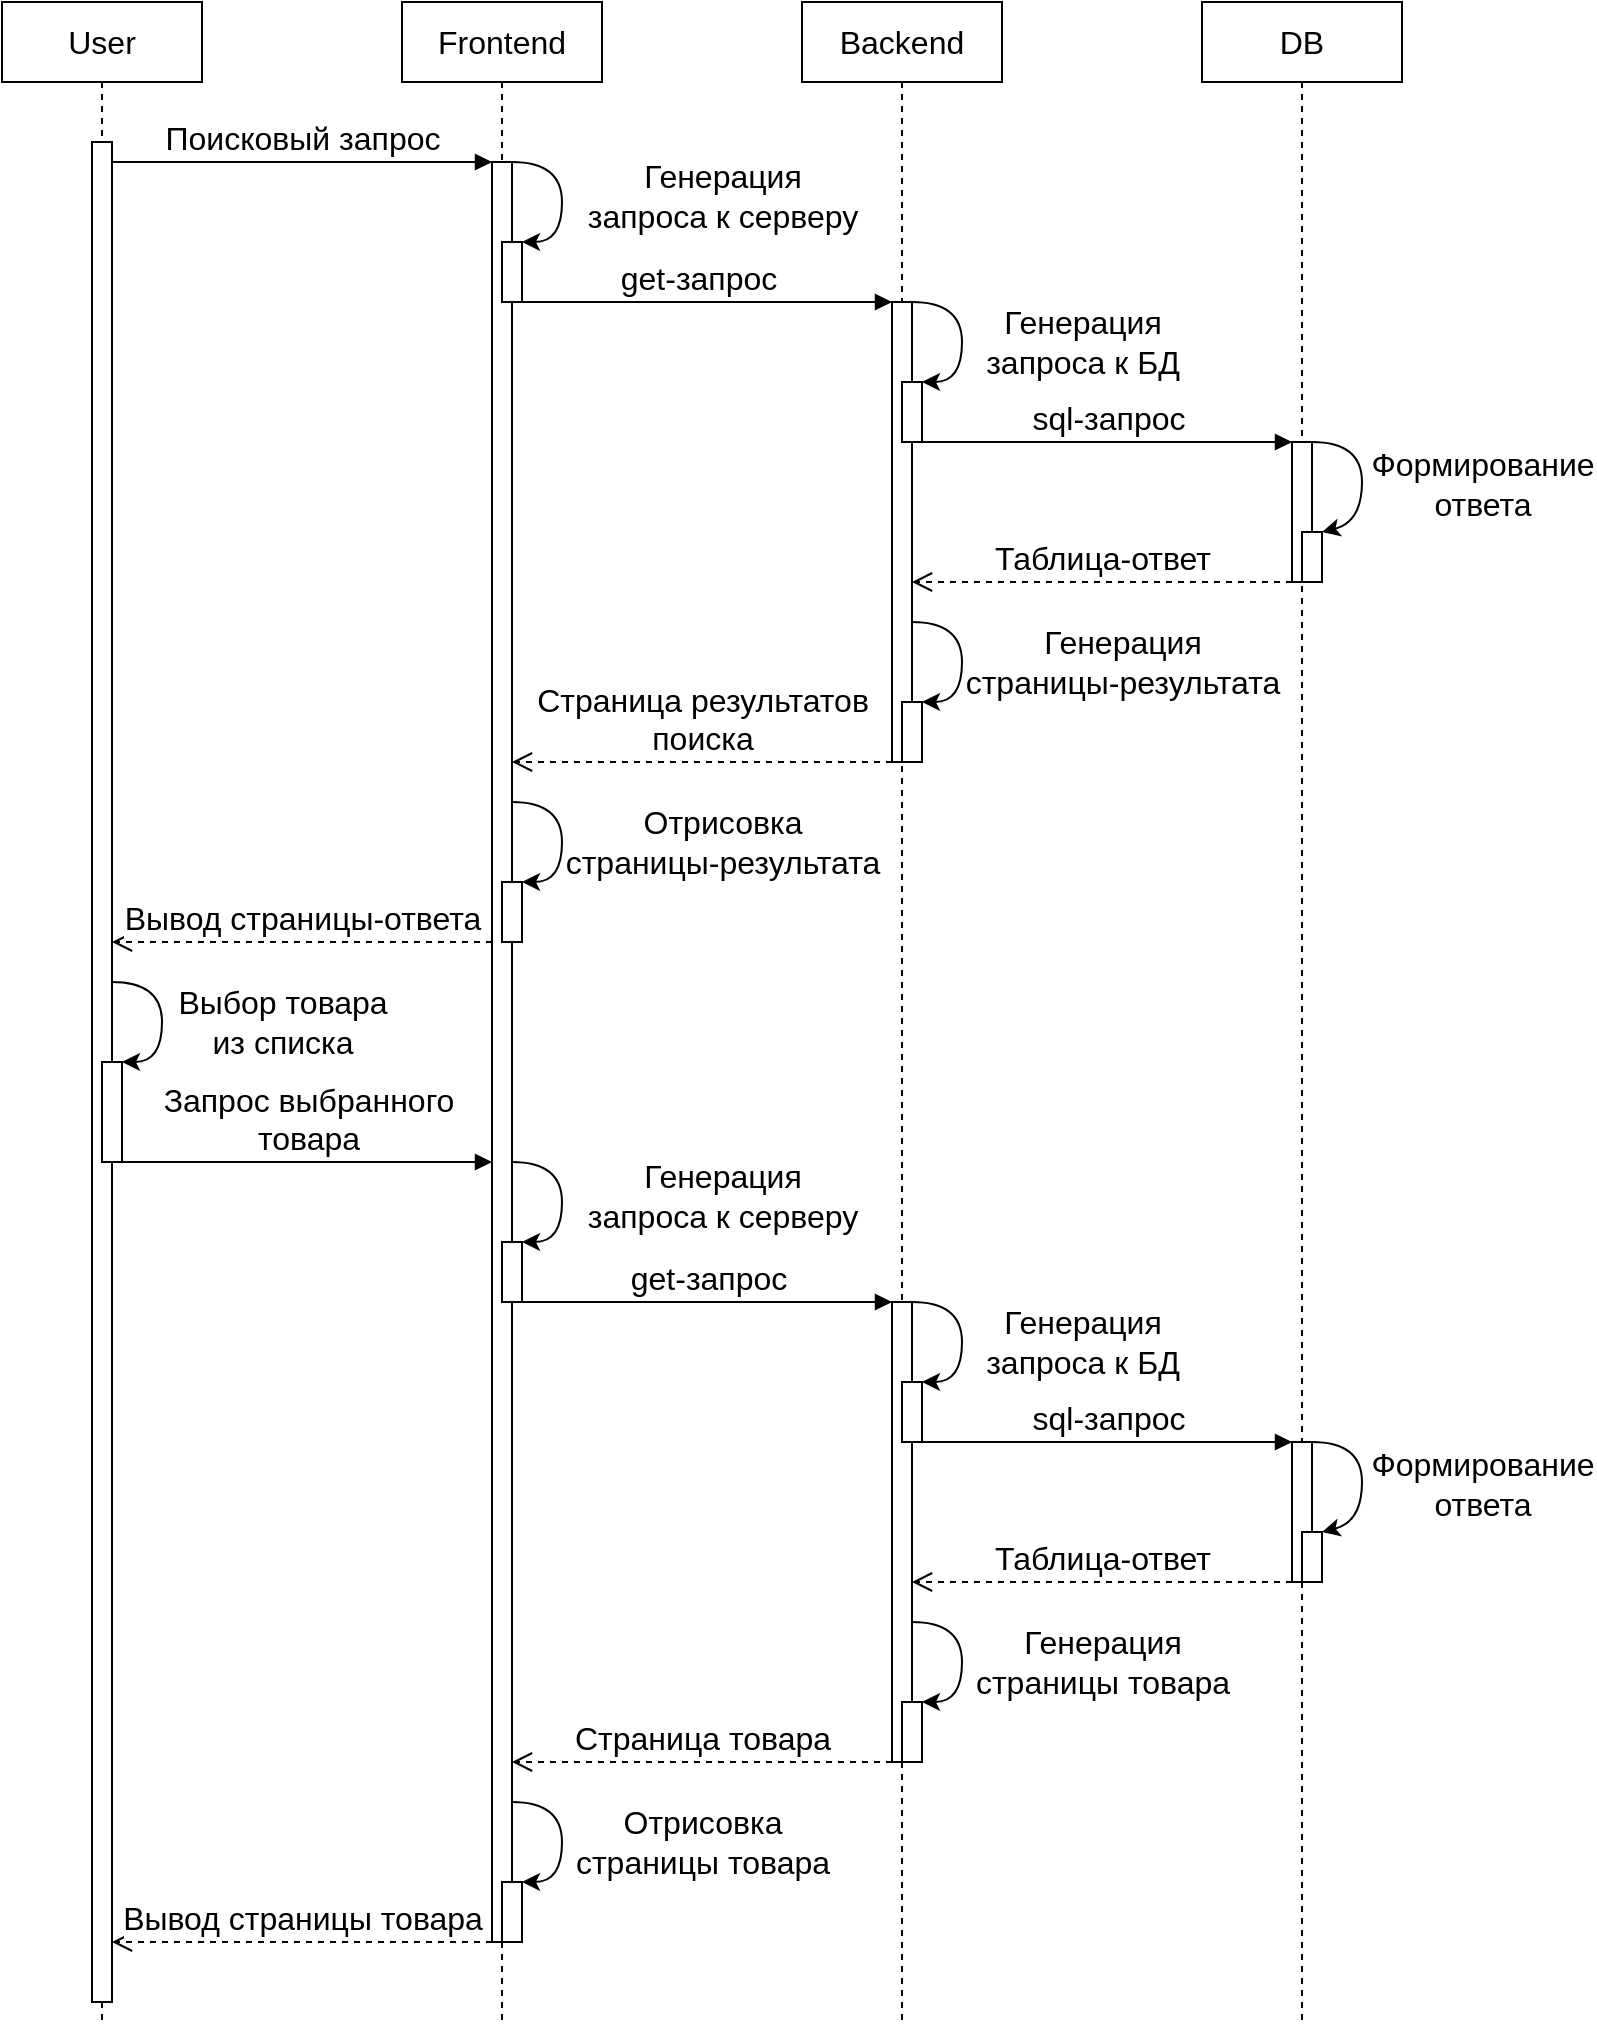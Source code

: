 <mxfile version="24.7.17">
  <diagram name="Page-1" id="2YBvvXClWsGukQMizWep">
    <mxGraphModel dx="1687" dy="1005" grid="1" gridSize="10" guides="1" tooltips="1" connect="1" arrows="1" fold="1" page="1" pageScale="1" pageWidth="850" pageHeight="1100" math="0" shadow="0">
      <root>
        <mxCell id="0" />
        <mxCell id="1" parent="0" />
        <mxCell id="aM9ryv3xv72pqoxQDRHE-1" value="User" style="shape=umlLifeline;perimeter=lifelinePerimeter;whiteSpace=wrap;html=1;container=0;dropTarget=0;collapsible=0;recursiveResize=0;outlineConnect=0;portConstraint=eastwest;newEdgeStyle={&quot;edgeStyle&quot;:&quot;elbowEdgeStyle&quot;,&quot;elbow&quot;:&quot;vertical&quot;,&quot;curved&quot;:0,&quot;rounded&quot;:0};fontSize=16;" parent="1" vertex="1">
          <mxGeometry x="40" y="40" width="100" height="1010" as="geometry" />
        </mxCell>
        <mxCell id="aM9ryv3xv72pqoxQDRHE-2" value="" style="html=1;points=[];perimeter=orthogonalPerimeter;outlineConnect=0;targetShapes=umlLifeline;portConstraint=eastwest;newEdgeStyle={&quot;edgeStyle&quot;:&quot;elbowEdgeStyle&quot;,&quot;elbow&quot;:&quot;vertical&quot;,&quot;curved&quot;:0,&quot;rounded&quot;:0};fontSize=16;" parent="aM9ryv3xv72pqoxQDRHE-1" vertex="1">
          <mxGeometry x="45" y="70" width="10" height="930" as="geometry" />
        </mxCell>
        <mxCell id="HNpfUJ7Xd9dGnBa2fply-49" value="" style="html=1;points=[];perimeter=orthogonalPerimeter;outlineConnect=0;targetShapes=umlLifeline;portConstraint=eastwest;newEdgeStyle={&quot;edgeStyle&quot;:&quot;elbowEdgeStyle&quot;,&quot;elbow&quot;:&quot;vertical&quot;,&quot;curved&quot;:0,&quot;rounded&quot;:0};fontSize=16;" vertex="1" parent="aM9ryv3xv72pqoxQDRHE-1">
          <mxGeometry x="50" y="530" width="10" height="50" as="geometry" />
        </mxCell>
        <mxCell id="HNpfUJ7Xd9dGnBa2fply-50" value="" style="curved=1;endArrow=classic;html=1;rounded=0;" edge="1" parent="aM9ryv3xv72pqoxQDRHE-1" source="aM9ryv3xv72pqoxQDRHE-2" target="HNpfUJ7Xd9dGnBa2fply-49">
          <mxGeometry width="50" height="50" relative="1" as="geometry">
            <mxPoint x="57.5" y="490" as="sourcePoint" />
            <mxPoint x="62.5" y="530" as="targetPoint" />
            <Array as="points">
              <mxPoint x="80" y="490" />
              <mxPoint x="80" y="530" />
            </Array>
          </mxGeometry>
        </mxCell>
        <mxCell id="HNpfUJ7Xd9dGnBa2fply-51" value="&lt;span style=&quot;font-size: 16px;&quot;&gt;Выбор товара&lt;/span&gt;&lt;div&gt;&lt;span style=&quot;font-size: 16px;&quot;&gt;из списка&lt;/span&gt;&lt;/div&gt;" style="edgeLabel;html=1;align=center;verticalAlign=middle;resizable=0;points=[];" vertex="1" connectable="0" parent="HNpfUJ7Xd9dGnBa2fply-50">
          <mxGeometry x="-0.009" y="-1" relative="1" as="geometry">
            <mxPoint x="61" y="3" as="offset" />
          </mxGeometry>
        </mxCell>
        <mxCell id="aM9ryv3xv72pqoxQDRHE-5" value="Frontend" style="shape=umlLifeline;perimeter=lifelinePerimeter;whiteSpace=wrap;html=1;container=0;dropTarget=0;collapsible=0;recursiveResize=0;outlineConnect=0;portConstraint=eastwest;newEdgeStyle={&quot;edgeStyle&quot;:&quot;elbowEdgeStyle&quot;,&quot;elbow&quot;:&quot;vertical&quot;,&quot;curved&quot;:0,&quot;rounded&quot;:0};fontSize=16;" parent="1" vertex="1">
          <mxGeometry x="240" y="40" width="100" height="1010" as="geometry" />
        </mxCell>
        <mxCell id="aM9ryv3xv72pqoxQDRHE-6" value="" style="html=1;points=[];perimeter=orthogonalPerimeter;outlineConnect=0;targetShapes=umlLifeline;portConstraint=eastwest;newEdgeStyle={&quot;edgeStyle&quot;:&quot;elbowEdgeStyle&quot;,&quot;elbow&quot;:&quot;vertical&quot;,&quot;curved&quot;:0,&quot;rounded&quot;:0};fontSize=16;" parent="aM9ryv3xv72pqoxQDRHE-5" vertex="1">
          <mxGeometry x="45" y="80" width="10" height="890" as="geometry" />
        </mxCell>
        <mxCell id="HNpfUJ7Xd9dGnBa2fply-23" value="" style="html=1;points=[];perimeter=orthogonalPerimeter;outlineConnect=0;targetShapes=umlLifeline;portConstraint=eastwest;newEdgeStyle={&quot;edgeStyle&quot;:&quot;elbowEdgeStyle&quot;,&quot;elbow&quot;:&quot;vertical&quot;,&quot;curved&quot;:0,&quot;rounded&quot;:0};fontSize=16;" vertex="1" parent="aM9ryv3xv72pqoxQDRHE-5">
          <mxGeometry x="50" y="120" width="10" height="30" as="geometry" />
        </mxCell>
        <mxCell id="HNpfUJ7Xd9dGnBa2fply-26" value="" style="curved=1;endArrow=classic;html=1;rounded=0;" edge="1" parent="aM9ryv3xv72pqoxQDRHE-5" source="aM9ryv3xv72pqoxQDRHE-6" target="HNpfUJ7Xd9dGnBa2fply-23">
          <mxGeometry width="50" height="50" relative="1" as="geometry">
            <mxPoint x="60" y="80" as="sourcePoint" />
            <mxPoint x="110" y="30" as="targetPoint" />
            <Array as="points">
              <mxPoint x="80" y="80" />
              <mxPoint x="80" y="120" />
            </Array>
          </mxGeometry>
        </mxCell>
        <mxCell id="HNpfUJ7Xd9dGnBa2fply-27" value="&lt;font style=&quot;font-size: 16px;&quot;&gt;Генерация&lt;/font&gt;&lt;div style=&quot;font-size: 16px;&quot;&gt;&lt;font style=&quot;font-size: 16px;&quot;&gt;запроса к серверу&lt;/font&gt;&lt;/div&gt;" style="edgeLabel;html=1;align=center;verticalAlign=middle;resizable=0;points=[];" vertex="1" connectable="0" parent="HNpfUJ7Xd9dGnBa2fply-26">
          <mxGeometry x="-0.009" y="-1" relative="1" as="geometry">
            <mxPoint x="81" as="offset" />
          </mxGeometry>
        </mxCell>
        <mxCell id="HNpfUJ7Xd9dGnBa2fply-43" value="" style="html=1;points=[];perimeter=orthogonalPerimeter;outlineConnect=0;targetShapes=umlLifeline;portConstraint=eastwest;newEdgeStyle={&quot;edgeStyle&quot;:&quot;elbowEdgeStyle&quot;,&quot;elbow&quot;:&quot;vertical&quot;,&quot;curved&quot;:0,&quot;rounded&quot;:0};fontSize=16;" vertex="1" parent="aM9ryv3xv72pqoxQDRHE-5">
          <mxGeometry x="50" y="440" width="10" height="30" as="geometry" />
        </mxCell>
        <mxCell id="HNpfUJ7Xd9dGnBa2fply-45" value="" style="curved=1;endArrow=classic;html=1;rounded=0;" edge="1" parent="aM9ryv3xv72pqoxQDRHE-5" source="aM9ryv3xv72pqoxQDRHE-6" target="HNpfUJ7Xd9dGnBa2fply-43">
          <mxGeometry width="50" height="50" relative="1" as="geometry">
            <mxPoint x="60" y="400" as="sourcePoint" />
            <mxPoint x="65" y="440" as="targetPoint" />
            <Array as="points">
              <mxPoint x="80" y="400" />
              <mxPoint x="80" y="440" />
            </Array>
          </mxGeometry>
        </mxCell>
        <mxCell id="HNpfUJ7Xd9dGnBa2fply-46" value="&lt;span style=&quot;font-size: 16px;&quot;&gt;Отрисовка&lt;/span&gt;&lt;br&gt;&lt;div style=&quot;font-size: 16px;&quot;&gt;страницы-результата&lt;/div&gt;" style="edgeLabel;html=1;align=center;verticalAlign=middle;resizable=0;points=[];" vertex="1" connectable="0" parent="HNpfUJ7Xd9dGnBa2fply-45">
          <mxGeometry x="-0.009" y="-1" relative="1" as="geometry">
            <mxPoint x="81" y="3" as="offset" />
          </mxGeometry>
        </mxCell>
        <mxCell id="HNpfUJ7Xd9dGnBa2fply-53" value="" style="html=1;points=[];perimeter=orthogonalPerimeter;outlineConnect=0;targetShapes=umlLifeline;portConstraint=eastwest;newEdgeStyle={&quot;edgeStyle&quot;:&quot;elbowEdgeStyle&quot;,&quot;elbow&quot;:&quot;vertical&quot;,&quot;curved&quot;:0,&quot;rounded&quot;:0};fontSize=16;" vertex="1" parent="aM9ryv3xv72pqoxQDRHE-5">
          <mxGeometry x="50" y="620" width="10" height="30" as="geometry" />
        </mxCell>
        <mxCell id="HNpfUJ7Xd9dGnBa2fply-54" value="" style="curved=1;endArrow=classic;html=1;rounded=0;" edge="1" parent="aM9ryv3xv72pqoxQDRHE-5" target="HNpfUJ7Xd9dGnBa2fply-53" source="aM9ryv3xv72pqoxQDRHE-6">
          <mxGeometry width="50" height="50" relative="1" as="geometry">
            <mxPoint x="55" y="580" as="sourcePoint" />
            <mxPoint x="110" y="530" as="targetPoint" />
            <Array as="points">
              <mxPoint x="80" y="580" />
              <mxPoint x="80" y="620" />
            </Array>
          </mxGeometry>
        </mxCell>
        <mxCell id="HNpfUJ7Xd9dGnBa2fply-55" value="&lt;font style=&quot;font-size: 16px;&quot;&gt;Генерация&lt;/font&gt;&lt;div style=&quot;font-size: 16px;&quot;&gt;&lt;font style=&quot;font-size: 16px;&quot;&gt;запроса к серверу&lt;/font&gt;&lt;/div&gt;" style="edgeLabel;html=1;align=center;verticalAlign=middle;resizable=0;points=[];" vertex="1" connectable="0" parent="HNpfUJ7Xd9dGnBa2fply-54">
          <mxGeometry x="-0.009" y="-1" relative="1" as="geometry">
            <mxPoint x="81" as="offset" />
          </mxGeometry>
        </mxCell>
        <mxCell id="HNpfUJ7Xd9dGnBa2fply-84" value="" style="html=1;points=[];perimeter=orthogonalPerimeter;outlineConnect=0;targetShapes=umlLifeline;portConstraint=eastwest;newEdgeStyle={&quot;edgeStyle&quot;:&quot;elbowEdgeStyle&quot;,&quot;elbow&quot;:&quot;vertical&quot;,&quot;curved&quot;:0,&quot;rounded&quot;:0};fontSize=16;" vertex="1" parent="aM9ryv3xv72pqoxQDRHE-5">
          <mxGeometry x="50" y="940" width="10" height="30" as="geometry" />
        </mxCell>
        <mxCell id="HNpfUJ7Xd9dGnBa2fply-85" value="" style="curved=1;endArrow=classic;html=1;rounded=0;" edge="1" parent="aM9ryv3xv72pqoxQDRHE-5" target="HNpfUJ7Xd9dGnBa2fply-84" source="aM9ryv3xv72pqoxQDRHE-6">
          <mxGeometry width="50" height="50" relative="1" as="geometry">
            <mxPoint x="55" y="900" as="sourcePoint" />
            <mxPoint x="65" y="940" as="targetPoint" />
            <Array as="points">
              <mxPoint x="80" y="900" />
              <mxPoint x="80" y="940" />
            </Array>
          </mxGeometry>
        </mxCell>
        <mxCell id="HNpfUJ7Xd9dGnBa2fply-86" value="&lt;span style=&quot;font-size: 16px;&quot;&gt;Отрисовка&lt;/span&gt;&lt;br&gt;&lt;div style=&quot;font-size: 16px;&quot;&gt;страницы товара&lt;/div&gt;" style="edgeLabel;html=1;align=center;verticalAlign=middle;resizable=0;points=[];" vertex="1" connectable="0" parent="HNpfUJ7Xd9dGnBa2fply-85">
          <mxGeometry x="-0.009" y="-1" relative="1" as="geometry">
            <mxPoint x="71" y="3" as="offset" />
          </mxGeometry>
        </mxCell>
        <mxCell id="aM9ryv3xv72pqoxQDRHE-7" value="Поисковый запрос" style="html=1;verticalAlign=bottom;endArrow=block;edgeStyle=elbowEdgeStyle;elbow=vertical;curved=0;rounded=0;fontSize=16;" parent="1" source="aM9ryv3xv72pqoxQDRHE-2" target="aM9ryv3xv72pqoxQDRHE-6" edge="1">
          <mxGeometry relative="1" as="geometry">
            <mxPoint x="195" y="130" as="sourcePoint" />
            <Array as="points">
              <mxPoint x="180" y="120" />
            </Array>
          </mxGeometry>
        </mxCell>
        <mxCell id="HNpfUJ7Xd9dGnBa2fply-11" value="Backend" style="shape=umlLifeline;perimeter=lifelinePerimeter;whiteSpace=wrap;html=1;container=0;dropTarget=0;collapsible=0;recursiveResize=0;outlineConnect=0;portConstraint=eastwest;newEdgeStyle={&quot;edgeStyle&quot;:&quot;elbowEdgeStyle&quot;,&quot;elbow&quot;:&quot;vertical&quot;,&quot;curved&quot;:0,&quot;rounded&quot;:0};fontSize=16;" vertex="1" parent="1">
          <mxGeometry x="440" y="40" width="100" height="1010" as="geometry" />
        </mxCell>
        <mxCell id="HNpfUJ7Xd9dGnBa2fply-12" value="" style="html=1;points=[];perimeter=orthogonalPerimeter;outlineConnect=0;targetShapes=umlLifeline;portConstraint=eastwest;newEdgeStyle={&quot;edgeStyle&quot;:&quot;elbowEdgeStyle&quot;,&quot;elbow&quot;:&quot;vertical&quot;,&quot;curved&quot;:0,&quot;rounded&quot;:0};fontSize=16;" vertex="1" parent="HNpfUJ7Xd9dGnBa2fply-11">
          <mxGeometry x="45" y="150" width="10" height="230" as="geometry" />
        </mxCell>
        <mxCell id="HNpfUJ7Xd9dGnBa2fply-31" value="" style="html=1;points=[];perimeter=orthogonalPerimeter;outlineConnect=0;targetShapes=umlLifeline;portConstraint=eastwest;newEdgeStyle={&quot;edgeStyle&quot;:&quot;elbowEdgeStyle&quot;,&quot;elbow&quot;:&quot;vertical&quot;,&quot;curved&quot;:0,&quot;rounded&quot;:0};fontSize=16;" vertex="1" parent="HNpfUJ7Xd9dGnBa2fply-11">
          <mxGeometry x="50" y="190" width="10" height="30" as="geometry" />
        </mxCell>
        <mxCell id="HNpfUJ7Xd9dGnBa2fply-32" value="" style="curved=1;endArrow=classic;html=1;rounded=0;" edge="1" parent="HNpfUJ7Xd9dGnBa2fply-11" source="HNpfUJ7Xd9dGnBa2fply-12" target="HNpfUJ7Xd9dGnBa2fply-31">
          <mxGeometry width="50" height="50" relative="1" as="geometry">
            <mxPoint x="70" y="150" as="sourcePoint" />
            <mxPoint x="75" y="190" as="targetPoint" />
            <Array as="points">
              <mxPoint x="80" y="150" />
              <mxPoint x="80" y="190" />
            </Array>
          </mxGeometry>
        </mxCell>
        <mxCell id="HNpfUJ7Xd9dGnBa2fply-33" value="&lt;font style=&quot;font-size: 16px;&quot;&gt;Генерация&lt;/font&gt;&lt;div style=&quot;font-size: 16px;&quot;&gt;&lt;font style=&quot;font-size: 16px;&quot;&gt;запроса к БД&lt;/font&gt;&lt;/div&gt;" style="edgeLabel;html=1;align=center;verticalAlign=middle;resizable=0;points=[];" vertex="1" connectable="0" parent="HNpfUJ7Xd9dGnBa2fply-32">
          <mxGeometry x="-0.009" y="-1" relative="1" as="geometry">
            <mxPoint x="61" y="3" as="offset" />
          </mxGeometry>
        </mxCell>
        <mxCell id="HNpfUJ7Xd9dGnBa2fply-39" value="" style="html=1;points=[];perimeter=orthogonalPerimeter;outlineConnect=0;targetShapes=umlLifeline;portConstraint=eastwest;newEdgeStyle={&quot;edgeStyle&quot;:&quot;elbowEdgeStyle&quot;,&quot;elbow&quot;:&quot;vertical&quot;,&quot;curved&quot;:0,&quot;rounded&quot;:0};fontSize=16;" vertex="1" parent="HNpfUJ7Xd9dGnBa2fply-11">
          <mxGeometry x="50" y="350" width="10" height="30" as="geometry" />
        </mxCell>
        <mxCell id="HNpfUJ7Xd9dGnBa2fply-40" value="" style="curved=1;endArrow=classic;html=1;rounded=0;" edge="1" parent="HNpfUJ7Xd9dGnBa2fply-11" source="HNpfUJ7Xd9dGnBa2fply-12" target="HNpfUJ7Xd9dGnBa2fply-39">
          <mxGeometry width="50" height="50" relative="1" as="geometry">
            <mxPoint x="60" y="310" as="sourcePoint" />
            <mxPoint x="65" y="350" as="targetPoint" />
            <Array as="points">
              <mxPoint x="80" y="310" />
              <mxPoint x="80" y="350" />
            </Array>
          </mxGeometry>
        </mxCell>
        <mxCell id="HNpfUJ7Xd9dGnBa2fply-41" value="&lt;font style=&quot;font-size: 16px;&quot;&gt;Генерация&lt;/font&gt;&lt;div style=&quot;font-size: 16px;&quot;&gt;страницы-результата&lt;/div&gt;" style="edgeLabel;html=1;align=center;verticalAlign=middle;resizable=0;points=[];" vertex="1" connectable="0" parent="HNpfUJ7Xd9dGnBa2fply-40">
          <mxGeometry x="-0.009" y="-1" relative="1" as="geometry">
            <mxPoint x="81" y="3" as="offset" />
          </mxGeometry>
        </mxCell>
        <mxCell id="HNpfUJ7Xd9dGnBa2fply-57" value="" style="html=1;points=[];perimeter=orthogonalPerimeter;outlineConnect=0;targetShapes=umlLifeline;portConstraint=eastwest;newEdgeStyle={&quot;edgeStyle&quot;:&quot;elbowEdgeStyle&quot;,&quot;elbow&quot;:&quot;vertical&quot;,&quot;curved&quot;:0,&quot;rounded&quot;:0};fontSize=16;" vertex="1" parent="HNpfUJ7Xd9dGnBa2fply-11">
          <mxGeometry x="45" y="650" width="10" height="230" as="geometry" />
        </mxCell>
        <mxCell id="HNpfUJ7Xd9dGnBa2fply-79" value="" style="html=1;points=[];perimeter=orthogonalPerimeter;outlineConnect=0;targetShapes=umlLifeline;portConstraint=eastwest;newEdgeStyle={&quot;edgeStyle&quot;:&quot;elbowEdgeStyle&quot;,&quot;elbow&quot;:&quot;vertical&quot;,&quot;curved&quot;:0,&quot;rounded&quot;:0};fontSize=16;" vertex="1" parent="HNpfUJ7Xd9dGnBa2fply-11">
          <mxGeometry x="50" y="850" width="10" height="30" as="geometry" />
        </mxCell>
        <mxCell id="HNpfUJ7Xd9dGnBa2fply-80" value="" style="curved=1;endArrow=classic;html=1;rounded=0;" edge="1" parent="HNpfUJ7Xd9dGnBa2fply-11" target="HNpfUJ7Xd9dGnBa2fply-79" source="HNpfUJ7Xd9dGnBa2fply-57">
          <mxGeometry width="50" height="50" relative="1" as="geometry">
            <mxPoint x="55" y="810" as="sourcePoint" />
            <mxPoint x="65" y="850" as="targetPoint" />
            <Array as="points">
              <mxPoint x="80" y="810" />
              <mxPoint x="80" y="850" />
            </Array>
          </mxGeometry>
        </mxCell>
        <mxCell id="HNpfUJ7Xd9dGnBa2fply-81" value="&lt;font style=&quot;font-size: 16px;&quot;&gt;Генерация&lt;/font&gt;&lt;div style=&quot;font-size: 16px;&quot;&gt;страницы товара&lt;/div&gt;" style="edgeLabel;html=1;align=center;verticalAlign=middle;resizable=0;points=[];" vertex="1" connectable="0" parent="HNpfUJ7Xd9dGnBa2fply-80">
          <mxGeometry x="-0.009" y="-1" relative="1" as="geometry">
            <mxPoint x="71" y="3" as="offset" />
          </mxGeometry>
        </mxCell>
        <mxCell id="HNpfUJ7Xd9dGnBa2fply-15" value="DB" style="shape=umlLifeline;perimeter=lifelinePerimeter;whiteSpace=wrap;html=1;container=0;dropTarget=0;collapsible=0;recursiveResize=0;outlineConnect=0;portConstraint=eastwest;newEdgeStyle={&quot;edgeStyle&quot;:&quot;elbowEdgeStyle&quot;,&quot;elbow&quot;:&quot;vertical&quot;,&quot;curved&quot;:0,&quot;rounded&quot;:0};fontSize=16;" vertex="1" parent="1">
          <mxGeometry x="640" y="40" width="100" height="1010" as="geometry" />
        </mxCell>
        <mxCell id="HNpfUJ7Xd9dGnBa2fply-16" value="" style="html=1;points=[];perimeter=orthogonalPerimeter;outlineConnect=0;targetShapes=umlLifeline;portConstraint=eastwest;newEdgeStyle={&quot;edgeStyle&quot;:&quot;elbowEdgeStyle&quot;,&quot;elbow&quot;:&quot;vertical&quot;,&quot;curved&quot;:0,&quot;rounded&quot;:0};fontSize=16;" vertex="1" parent="HNpfUJ7Xd9dGnBa2fply-15">
          <mxGeometry x="45" y="220" width="10" height="70" as="geometry" />
        </mxCell>
        <mxCell id="HNpfUJ7Xd9dGnBa2fply-35" value="" style="html=1;points=[];perimeter=orthogonalPerimeter;outlineConnect=0;targetShapes=umlLifeline;portConstraint=eastwest;newEdgeStyle={&quot;edgeStyle&quot;:&quot;elbowEdgeStyle&quot;,&quot;elbow&quot;:&quot;vertical&quot;,&quot;curved&quot;:0,&quot;rounded&quot;:0};fontSize=16;" vertex="1" parent="HNpfUJ7Xd9dGnBa2fply-15">
          <mxGeometry x="50" y="265" width="10" height="25" as="geometry" />
        </mxCell>
        <mxCell id="HNpfUJ7Xd9dGnBa2fply-36" value="" style="curved=1;endArrow=classic;html=1;rounded=0;" edge="1" parent="HNpfUJ7Xd9dGnBa2fply-15" source="HNpfUJ7Xd9dGnBa2fply-16" target="HNpfUJ7Xd9dGnBa2fply-35">
          <mxGeometry width="50" height="50" relative="1" as="geometry">
            <mxPoint x="70" y="220" as="sourcePoint" />
            <mxPoint x="75" y="260" as="targetPoint" />
            <Array as="points">
              <mxPoint x="80" y="220" />
              <mxPoint x="80" y="260" />
            </Array>
          </mxGeometry>
        </mxCell>
        <mxCell id="HNpfUJ7Xd9dGnBa2fply-37" value="&lt;span style=&quot;font-size: 16px;&quot;&gt;Формирование&lt;/span&gt;&lt;div&gt;&lt;span style=&quot;font-size: 16px;&quot;&gt;ответа&lt;/span&gt;&lt;/div&gt;" style="edgeLabel;html=1;align=center;verticalAlign=middle;resizable=0;points=[];" vertex="1" connectable="0" parent="HNpfUJ7Xd9dGnBa2fply-36">
          <mxGeometry x="-0.009" y="-1" relative="1" as="geometry">
            <mxPoint x="61" y="3" as="offset" />
          </mxGeometry>
        </mxCell>
        <mxCell id="HNpfUJ7Xd9dGnBa2fply-75" value="" style="html=1;points=[];perimeter=orthogonalPerimeter;outlineConnect=0;targetShapes=umlLifeline;portConstraint=eastwest;newEdgeStyle={&quot;edgeStyle&quot;:&quot;elbowEdgeStyle&quot;,&quot;elbow&quot;:&quot;vertical&quot;,&quot;curved&quot;:0,&quot;rounded&quot;:0};fontSize=16;" vertex="1" parent="HNpfUJ7Xd9dGnBa2fply-15">
          <mxGeometry x="45" y="720" width="10" height="70" as="geometry" />
        </mxCell>
        <mxCell id="HNpfUJ7Xd9dGnBa2fply-76" value="" style="html=1;points=[];perimeter=orthogonalPerimeter;outlineConnect=0;targetShapes=umlLifeline;portConstraint=eastwest;newEdgeStyle={&quot;edgeStyle&quot;:&quot;elbowEdgeStyle&quot;,&quot;elbow&quot;:&quot;vertical&quot;,&quot;curved&quot;:0,&quot;rounded&quot;:0};fontSize=16;" vertex="1" parent="HNpfUJ7Xd9dGnBa2fply-15">
          <mxGeometry x="50" y="765" width="10" height="25" as="geometry" />
        </mxCell>
        <mxCell id="HNpfUJ7Xd9dGnBa2fply-77" value="" style="curved=1;endArrow=classic;html=1;rounded=0;" edge="1" parent="HNpfUJ7Xd9dGnBa2fply-15" source="HNpfUJ7Xd9dGnBa2fply-75" target="HNpfUJ7Xd9dGnBa2fply-76">
          <mxGeometry width="50" height="50" relative="1" as="geometry">
            <mxPoint x="70" y="720" as="sourcePoint" />
            <mxPoint x="75" y="760" as="targetPoint" />
            <Array as="points">
              <mxPoint x="80" y="720" />
              <mxPoint x="80" y="760" />
            </Array>
          </mxGeometry>
        </mxCell>
        <mxCell id="HNpfUJ7Xd9dGnBa2fply-78" value="&lt;span style=&quot;font-size: 16px;&quot;&gt;Формирование&lt;/span&gt;&lt;div&gt;&lt;span style=&quot;font-size: 16px;&quot;&gt;ответа&lt;/span&gt;&lt;/div&gt;" style="edgeLabel;html=1;align=center;verticalAlign=middle;resizable=0;points=[];" vertex="1" connectable="0" parent="HNpfUJ7Xd9dGnBa2fply-77">
          <mxGeometry x="-0.009" y="-1" relative="1" as="geometry">
            <mxPoint x="61" y="3" as="offset" />
          </mxGeometry>
        </mxCell>
        <mxCell id="HNpfUJ7Xd9dGnBa2fply-30" value="get-запрос" style="html=1;verticalAlign=bottom;endArrow=block;edgeStyle=elbowEdgeStyle;elbow=vertical;curved=0;rounded=0;fontSize=16;" edge="1" parent="1" target="HNpfUJ7Xd9dGnBa2fply-12">
          <mxGeometry relative="1" as="geometry">
            <mxPoint x="300" y="180" as="sourcePoint" />
            <Array as="points">
              <mxPoint x="400" y="190" />
            </Array>
            <mxPoint x="480" y="190" as="targetPoint" />
          </mxGeometry>
        </mxCell>
        <mxCell id="HNpfUJ7Xd9dGnBa2fply-34" value="sql-запрос" style="html=1;verticalAlign=bottom;endArrow=block;edgeStyle=elbowEdgeStyle;elbow=vertical;curved=0;rounded=0;fontSize=16;" edge="1" parent="1" source="HNpfUJ7Xd9dGnBa2fply-31" target="HNpfUJ7Xd9dGnBa2fply-16">
          <mxGeometry relative="1" as="geometry">
            <mxPoint x="510" y="240" as="sourcePoint" />
            <Array as="points">
              <mxPoint x="625" y="260" />
            </Array>
            <mxPoint x="700" y="260" as="targetPoint" />
          </mxGeometry>
        </mxCell>
        <mxCell id="HNpfUJ7Xd9dGnBa2fply-38" value="Таблица-ответ" style="html=1;verticalAlign=bottom;endArrow=open;dashed=1;endSize=8;edgeStyle=elbowEdgeStyle;elbow=vertical;curved=0;rounded=0;fontSize=16;" edge="1" parent="1" source="HNpfUJ7Xd9dGnBa2fply-16" target="HNpfUJ7Xd9dGnBa2fply-12">
          <mxGeometry relative="1" as="geometry">
            <mxPoint x="440" y="330" as="targetPoint" />
            <Array as="points">
              <mxPoint x="535" y="330" />
            </Array>
            <mxPoint x="600" y="330" as="sourcePoint" />
          </mxGeometry>
        </mxCell>
        <mxCell id="HNpfUJ7Xd9dGnBa2fply-42" value="Страница результатов&lt;div&gt;поиска&lt;/div&gt;" style="html=1;verticalAlign=bottom;endArrow=open;dashed=1;endSize=8;edgeStyle=elbowEdgeStyle;elbow=vertical;curved=0;rounded=0;fontSize=16;" edge="1" parent="1" source="HNpfUJ7Xd9dGnBa2fply-12" target="aM9ryv3xv72pqoxQDRHE-6">
          <mxGeometry relative="1" as="geometry">
            <mxPoint x="260" y="420" as="targetPoint" />
            <Array as="points">
              <mxPoint x="300" y="420" />
            </Array>
            <mxPoint x="450" y="420" as="sourcePoint" />
          </mxGeometry>
        </mxCell>
        <mxCell id="HNpfUJ7Xd9dGnBa2fply-48" value="Вывод страницы-ответа" style="html=1;verticalAlign=bottom;endArrow=open;dashed=1;endSize=8;edgeStyle=elbowEdgeStyle;elbow=vertical;curved=0;rounded=0;fontSize=16;" edge="1" parent="1" source="aM9ryv3xv72pqoxQDRHE-6" target="aM9ryv3xv72pqoxQDRHE-2">
          <mxGeometry relative="1" as="geometry">
            <mxPoint x="100" y="510" as="targetPoint" />
            <Array as="points">
              <mxPoint x="140" y="510" />
            </Array>
            <mxPoint x="290" y="510" as="sourcePoint" />
          </mxGeometry>
        </mxCell>
        <mxCell id="HNpfUJ7Xd9dGnBa2fply-52" value="Запрос выбранного&lt;div&gt;товара&lt;/div&gt;" style="html=1;verticalAlign=bottom;endArrow=block;edgeStyle=elbowEdgeStyle;elbow=vertical;curved=0;rounded=0;fontSize=16;" edge="1" parent="1">
          <mxGeometry relative="1" as="geometry">
            <mxPoint x="100" y="620" as="sourcePoint" />
            <Array as="points">
              <mxPoint x="215" y="620" />
            </Array>
            <mxPoint x="285" y="620" as="targetPoint" />
          </mxGeometry>
        </mxCell>
        <mxCell id="HNpfUJ7Xd9dGnBa2fply-58" value="get-запрос" style="html=1;verticalAlign=bottom;endArrow=block;edgeStyle=elbowEdgeStyle;elbow=vertical;curved=0;rounded=0;fontSize=16;" edge="1" parent="1" source="HNpfUJ7Xd9dGnBa2fply-53" target="HNpfUJ7Xd9dGnBa2fply-57">
          <mxGeometry relative="1" as="geometry">
            <mxPoint x="320" y="690" as="sourcePoint" />
            <Array as="points">
              <mxPoint x="430" y="690" />
            </Array>
            <mxPoint x="480" y="690" as="targetPoint" />
          </mxGeometry>
        </mxCell>
        <mxCell id="HNpfUJ7Xd9dGnBa2fply-67" value="" style="html=1;points=[];perimeter=orthogonalPerimeter;outlineConnect=0;targetShapes=umlLifeline;portConstraint=eastwest;newEdgeStyle={&quot;edgeStyle&quot;:&quot;elbowEdgeStyle&quot;,&quot;elbow&quot;:&quot;vertical&quot;,&quot;curved&quot;:0,&quot;rounded&quot;:0};fontSize=16;" vertex="1" parent="1">
          <mxGeometry x="490" y="730" width="10" height="30" as="geometry" />
        </mxCell>
        <mxCell id="HNpfUJ7Xd9dGnBa2fply-68" value="" style="curved=1;endArrow=classic;html=1;rounded=0;" edge="1" parent="1" target="HNpfUJ7Xd9dGnBa2fply-67" source="HNpfUJ7Xd9dGnBa2fply-57">
          <mxGeometry width="50" height="50" relative="1" as="geometry">
            <mxPoint x="495" y="690" as="sourcePoint" />
            <mxPoint x="515" y="730" as="targetPoint" />
            <Array as="points">
              <mxPoint x="520" y="690" />
              <mxPoint x="520" y="730" />
            </Array>
          </mxGeometry>
        </mxCell>
        <mxCell id="HNpfUJ7Xd9dGnBa2fply-69" value="&lt;font style=&quot;font-size: 16px;&quot;&gt;Генерация&lt;/font&gt;&lt;div style=&quot;font-size: 16px;&quot;&gt;&lt;font style=&quot;font-size: 16px;&quot;&gt;запроса к БД&lt;/font&gt;&lt;/div&gt;" style="edgeLabel;html=1;align=center;verticalAlign=middle;resizable=0;points=[];" vertex="1" connectable="0" parent="HNpfUJ7Xd9dGnBa2fply-68">
          <mxGeometry x="-0.009" y="-1" relative="1" as="geometry">
            <mxPoint x="61" y="3" as="offset" />
          </mxGeometry>
        </mxCell>
        <mxCell id="HNpfUJ7Xd9dGnBa2fply-70" value="sql-запрос" style="html=1;verticalAlign=bottom;endArrow=block;edgeStyle=elbowEdgeStyle;elbow=vertical;curved=0;rounded=0;fontSize=16;" edge="1" parent="1" source="HNpfUJ7Xd9dGnBa2fply-67" target="HNpfUJ7Xd9dGnBa2fply-75">
          <mxGeometry relative="1" as="geometry">
            <mxPoint x="510" y="740" as="sourcePoint" />
            <Array as="points">
              <mxPoint x="625" y="760" />
            </Array>
            <mxPoint x="685" y="760" as="targetPoint" />
          </mxGeometry>
        </mxCell>
        <mxCell id="HNpfUJ7Xd9dGnBa2fply-83" value="Таблица-ответ" style="html=1;verticalAlign=bottom;endArrow=open;dashed=1;endSize=8;edgeStyle=elbowEdgeStyle;elbow=vertical;curved=0;rounded=0;fontSize=16;" edge="1" parent="1" source="HNpfUJ7Xd9dGnBa2fply-75" target="HNpfUJ7Xd9dGnBa2fply-57">
          <mxGeometry relative="1" as="geometry">
            <mxPoint x="495" y="830" as="targetPoint" />
            <Array as="points">
              <mxPoint x="535" y="830" />
            </Array>
            <mxPoint x="685" y="830" as="sourcePoint" />
          </mxGeometry>
        </mxCell>
        <mxCell id="HNpfUJ7Xd9dGnBa2fply-87" value="Страница товара" style="html=1;verticalAlign=bottom;endArrow=open;dashed=1;endSize=8;edgeStyle=elbowEdgeStyle;elbow=vertical;curved=0;rounded=0;fontSize=16;" edge="1" parent="1" source="HNpfUJ7Xd9dGnBa2fply-57" target="aM9ryv3xv72pqoxQDRHE-6">
          <mxGeometry relative="1" as="geometry">
            <mxPoint x="295" y="920" as="targetPoint" />
            <Array as="points">
              <mxPoint x="300" y="920" />
            </Array>
            <mxPoint x="485" y="920" as="sourcePoint" />
          </mxGeometry>
        </mxCell>
        <mxCell id="HNpfUJ7Xd9dGnBa2fply-89" value="Вывод страницы товара" style="html=1;verticalAlign=bottom;endArrow=open;dashed=1;endSize=8;edgeStyle=elbowEdgeStyle;elbow=vertical;curved=0;rounded=0;fontSize=16;" edge="1" parent="1" source="aM9ryv3xv72pqoxQDRHE-6" target="aM9ryv3xv72pqoxQDRHE-2">
          <mxGeometry relative="1" as="geometry">
            <mxPoint x="150" y="1010" as="targetPoint" />
            <Array as="points">
              <mxPoint x="195" y="1010" />
            </Array>
            <mxPoint x="340" y="1010" as="sourcePoint" />
          </mxGeometry>
        </mxCell>
      </root>
    </mxGraphModel>
  </diagram>
</mxfile>
